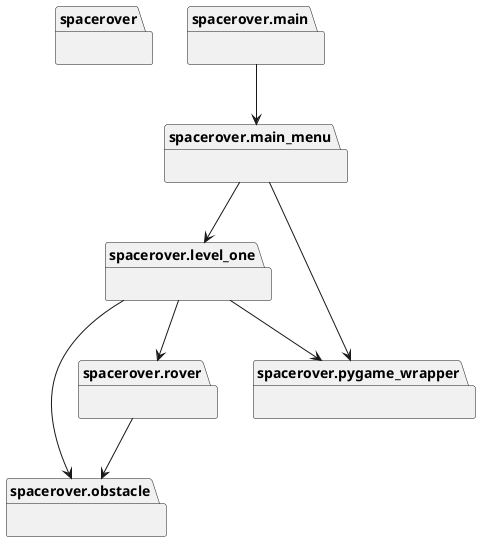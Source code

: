 @startuml packages
set namespaceSeparator none
package "spacerover" as spacerover {
}
package "spacerover.level_one" as spacerover.level_one {
}
package "spacerover.main" as spacerover.main {
}
package "spacerover.main_menu" as spacerover.main_menu {
}
package "spacerover.obstacle" as spacerover.obstacle {
}
package "spacerover.pygame_wrapper" as spacerover.pygame_wrapper {
}
package "spacerover.rover" as spacerover.rover {
}
spacerover.level_one --> spacerover.obstacle
spacerover.level_one --> spacerover.pygame_wrapper
spacerover.level_one --> spacerover.rover
spacerover.main --> spacerover.main_menu
spacerover.main_menu --> spacerover.level_one
spacerover.main_menu --> spacerover.pygame_wrapper
spacerover.rover --> spacerover.obstacle
@enduml

